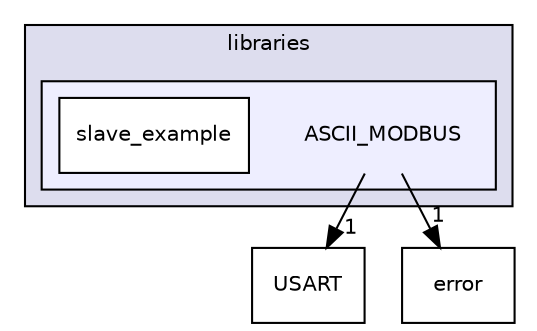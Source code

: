 digraph "sketchbook/libraries/ASCII_MODBUS" {
  compound=true
  node [ fontsize="10", fontname="Helvetica"];
  edge [ labelfontsize="10", labelfontname="Helvetica"];
  subgraph clusterdir_1f230a50cb8328eed74ee6db218aa7d6 {
    graph [ bgcolor="#ddddee", pencolor="black", label="libraries" fontname="Helvetica", fontsize="10", URL="dir_1f230a50cb8328eed74ee6db218aa7d6.html"]
  subgraph clusterdir_108a37fc8eb94a5f76a2daf90635ecd5 {
    graph [ bgcolor="#eeeeff", pencolor="black", label="" URL="dir_108a37fc8eb94a5f76a2daf90635ecd5.html"];
    dir_108a37fc8eb94a5f76a2daf90635ecd5 [shape=plaintext label="ASCII_MODBUS"];
    dir_c5950a0c4b99f6faf488289b4d106501 [shape=box label="slave_example" color="black" fillcolor="white" style="filled" URL="dir_c5950a0c4b99f6faf488289b4d106501.html"];
  }
  }
  dir_65ccc759a0f9c7de4dd28389ff048c56 [shape=box label="USART" URL="dir_65ccc759a0f9c7de4dd28389ff048c56.html"];
  dir_1014db5a2b18bf62e46e9a541f0da85c [shape=box label="error" URL="dir_1014db5a2b18bf62e46e9a541f0da85c.html"];
  dir_108a37fc8eb94a5f76a2daf90635ecd5->dir_65ccc759a0f9c7de4dd28389ff048c56 [headlabel="1", labeldistance=1.5 headhref="dir_000002_000011.html"];
  dir_108a37fc8eb94a5f76a2daf90635ecd5->dir_1014db5a2b18bf62e46e9a541f0da85c [headlabel="1", labeldistance=1.5 headhref="dir_000002_000007.html"];
}

